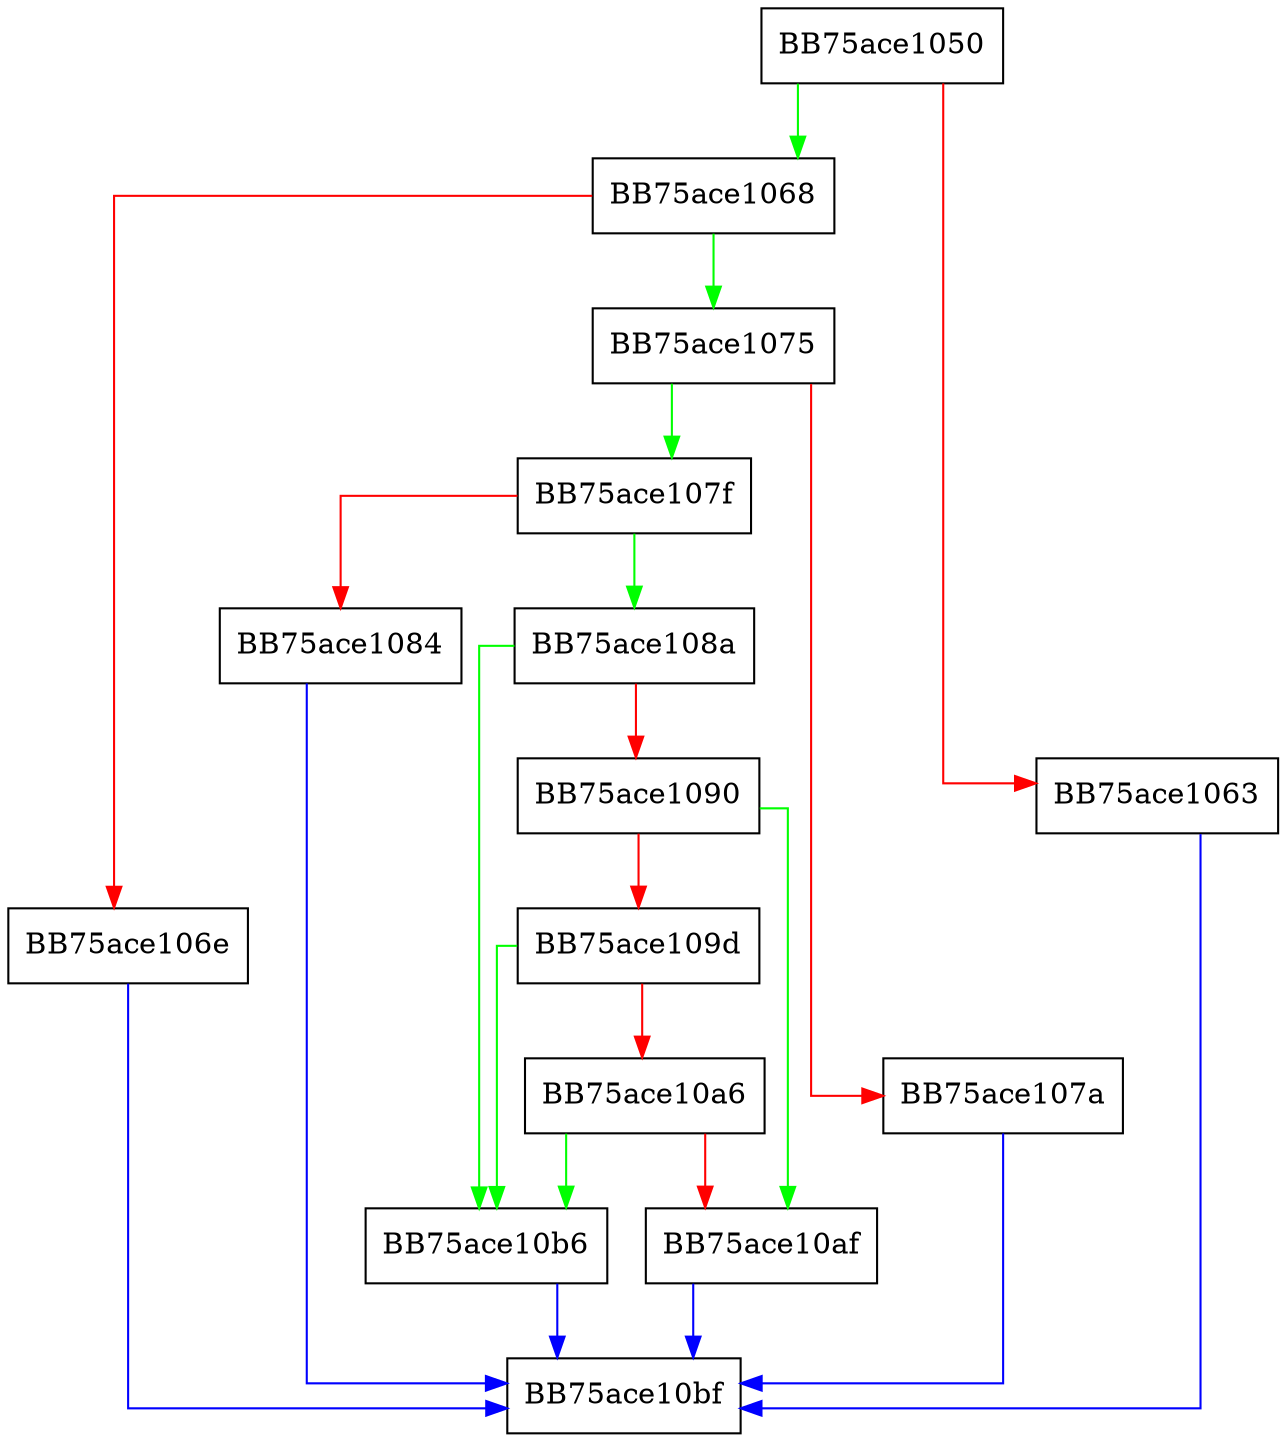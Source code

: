 digraph PFAC_AMS_load_patterns {
  node [shape="box"];
  graph [splines=ortho];
  BB75ace1050 -> BB75ace1068 [color="green"];
  BB75ace1050 -> BB75ace1063 [color="red"];
  BB75ace1063 -> BB75ace10bf [color="blue"];
  BB75ace1068 -> BB75ace1075 [color="green"];
  BB75ace1068 -> BB75ace106e [color="red"];
  BB75ace106e -> BB75ace10bf [color="blue"];
  BB75ace1075 -> BB75ace107f [color="green"];
  BB75ace1075 -> BB75ace107a [color="red"];
  BB75ace107a -> BB75ace10bf [color="blue"];
  BB75ace107f -> BB75ace108a [color="green"];
  BB75ace107f -> BB75ace1084 [color="red"];
  BB75ace1084 -> BB75ace10bf [color="blue"];
  BB75ace108a -> BB75ace10b6 [color="green"];
  BB75ace108a -> BB75ace1090 [color="red"];
  BB75ace1090 -> BB75ace10af [color="green"];
  BB75ace1090 -> BB75ace109d [color="red"];
  BB75ace109d -> BB75ace10b6 [color="green"];
  BB75ace109d -> BB75ace10a6 [color="red"];
  BB75ace10a6 -> BB75ace10b6 [color="green"];
  BB75ace10a6 -> BB75ace10af [color="red"];
  BB75ace10af -> BB75ace10bf [color="blue"];
  BB75ace10b6 -> BB75ace10bf [color="blue"];
}